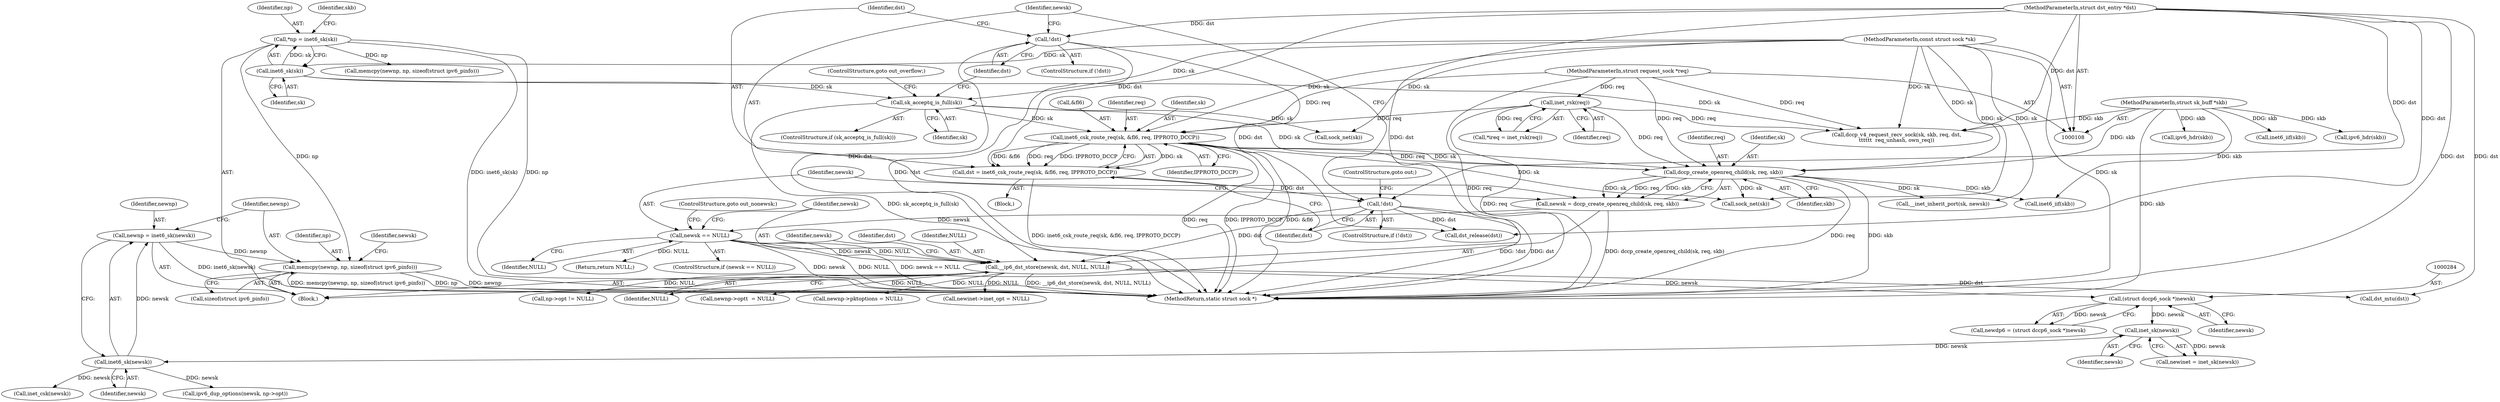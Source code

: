 digraph "0_linux_45f6fad84cc305103b28d73482b344d7f5b76f39_0@pointer" {
"1000302" [label="(Call,memcpy(newnp, np, sizeof(struct ipv6_pinfo)))"];
"1000298" [label="(Call,newnp = inet6_sk(newsk))"];
"1000300" [label="(Call,inet6_sk(newsk))"];
"1000288" [label="(Call,inet_sk(newsk))"];
"1000283" [label="(Call,(struct dccp6_sock *)newsk)"];
"1000262" [label="(Call,__ip6_dst_store(newsk, dst, NULL, NULL))"];
"1000258" [label="(Call,newsk == NULL)"];
"1000251" [label="(Call,newsk = dccp_create_openreq_child(sk, req, skb))"];
"1000253" [label="(Call,dccp_create_openreq_child(sk, req, skb))"];
"1000231" [label="(Call,sk_acceptq_is_full(sk))"];
"1000125" [label="(Call,inet6_sk(sk))"];
"1000109" [label="(MethodParameterIn,const struct sock *sk)"];
"1000241" [label="(Call,inet6_csk_route_req(sk, &fl6, req, IPPROTO_DCCP))"];
"1000119" [label="(Call,inet_rsk(req))"];
"1000111" [label="(MethodParameterIn,struct request_sock *req)"];
"1000110" [label="(MethodParameterIn,struct sk_buff *skb)"];
"1000235" [label="(Call,!dst)"];
"1000112" [label="(MethodParameterIn,struct dst_entry *dst)"];
"1000248" [label="(Call,!dst)"];
"1000239" [label="(Call,dst = inet6_csk_route_req(sk, &fl6, req, IPPROTO_DCCP))"];
"1000123" [label="(Call,*np = inet6_sk(sk))"];
"1000258" [label="(Call,newsk == NULL)"];
"1000251" [label="(Call,newsk = dccp_create_openreq_child(sk, req, skb))"];
"1000140" [label="(Call,dccp_v4_request_recv_sock(sk, skb, req, dst,\n\t\t\t\t\t\t  req_unhash, own_req))"];
"1000260" [label="(Identifier,NULL)"];
"1000249" [label="(Identifier,dst)"];
"1000298" [label="(Call,newnp = inet6_sk(newsk))"];
"1000174" [label="(Call,memcpy(newnp, np, sizeof(struct ipv6_pinfo)))"];
"1000376" [label="(Call,np->opt != NULL)"];
"1000212" [label="(Call,inet6_iif(skb))"];
"1000269" [label="(Identifier,newsk)"];
"1000124" [label="(Identifier,np)"];
"1000263" [label="(Identifier,newsk)"];
"1000266" [label="(Identifier,NULL)"];
"1000250" [label="(ControlStructure,goto out;)"];
"1000356" [label="(Call,newnp->opt\t  = NULL)"];
"1000505" [label="(Return,return NULL;)"];
"1000300" [label="(Call,inet6_sk(newsk))"];
"1000261" [label="(ControlStructure,goto out_nonewsk;)"];
"1000252" [label="(Identifier,newsk)"];
"1000498" [label="(Call,dst_release(dst))"];
"1000125" [label="(Call,inet6_sk(sk))"];
"1000285" [label="(Identifier,newsk)"];
"1000392" [label="(Call,inet_csk(newsk))"];
"1000255" [label="(Identifier,req)"];
"1000231" [label="(Call,sk_acceptq_is_full(sk))"];
"1000507" [label="(MethodReturn,static struct sock *)"];
"1000243" [label="(Call,&fl6)"];
"1000365" [label="(Call,inet6_iif(skb))"];
"1000286" [label="(Call,newinet = inet_sk(newsk))"];
"1000245" [label="(Identifier,req)"];
"1000247" [label="(ControlStructure,if (!dst))"];
"1000502" [label="(Call,sock_net(sk))"];
"1000253" [label="(Call,dccp_create_openreq_child(sk, req, skb))"];
"1000494" [label="(Call,sock_net(sk))"];
"1000219" [label="(Call,ipv6_hdr(skb))"];
"1000111" [label="(MethodParameterIn,struct request_sock *req)"];
"1000264" [label="(Identifier,dst)"];
"1000110" [label="(MethodParameterIn,struct sk_buff *skb)"];
"1000236" [label="(Identifier,dst)"];
"1000117" [label="(Call,*ireq = inet_rsk(req))"];
"1000109" [label="(MethodParameterIn,const struct sock *sk)"];
"1000237" [label="(Block,)"];
"1000265" [label="(Identifier,NULL)"];
"1000112" [label="(MethodParameterIn,struct dst_entry *dst)"];
"1000283" [label="(Call,(struct dccp6_sock *)newsk)"];
"1000230" [label="(ControlStructure,if (sk_acceptq_is_full(sk)))"];
"1000256" [label="(Identifier,skb)"];
"1000289" [label="(Identifier,newsk)"];
"1000351" [label="(Call,newnp->pktoptions = NULL)"];
"1000242" [label="(Identifier,sk)"];
"1000235" [label="(Call,!dst)"];
"1000335" [label="(Call,newinet->inet_opt = NULL)"];
"1000234" [label="(ControlStructure,if (!dst))"];
"1000120" [label="(Identifier,req)"];
"1000232" [label="(Identifier,sk)"];
"1000126" [label="(Identifier,sk)"];
"1000133" [label="(Identifier,skb)"];
"1000262" [label="(Call,__ip6_dst_store(newsk, dst, NULL, NULL))"];
"1000420" [label="(Call,dst_mtu(dst))"];
"1000246" [label="(Identifier,IPPROTO_DCCP)"];
"1000233" [label="(ControlStructure,goto out_overflow;)"];
"1000240" [label="(Identifier,dst)"];
"1000302" [label="(Call,memcpy(newnp, np, sizeof(struct ipv6_pinfo)))"];
"1000305" [label="(Call,sizeof(struct ipv6_pinfo))"];
"1000288" [label="(Call,inet_sk(newsk))"];
"1000119" [label="(Call,inet_rsk(req))"];
"1000304" [label="(Identifier,np)"];
"1000257" [label="(ControlStructure,if (newsk == NULL))"];
"1000303" [label="(Identifier,newnp)"];
"1000372" [label="(Call,ipv6_hdr(skb))"];
"1000299" [label="(Identifier,newnp)"];
"1000259" [label="(Identifier,newsk)"];
"1000254" [label="(Identifier,sk)"];
"1000438" [label="(Call,__inet_inherit_port(sk, newsk))"];
"1000281" [label="(Call,newdp6 = (struct dccp6_sock *)newsk)"];
"1000241" [label="(Call,inet6_csk_route_req(sk, &fl6, req, IPPROTO_DCCP))"];
"1000309" [label="(Identifier,newsk)"];
"1000301" [label="(Identifier,newsk)"];
"1000385" [label="(Call,ipv6_dup_options(newsk, np->opt))"];
"1000239" [label="(Call,dst = inet6_csk_route_req(sk, &fl6, req, IPPROTO_DCCP))"];
"1000123" [label="(Call,*np = inet6_sk(sk))"];
"1000248" [label="(Call,!dst)"];
"1000115" [label="(Block,)"];
"1000302" -> "1000115"  [label="AST: "];
"1000302" -> "1000305"  [label="CFG: "];
"1000303" -> "1000302"  [label="AST: "];
"1000304" -> "1000302"  [label="AST: "];
"1000305" -> "1000302"  [label="AST: "];
"1000309" -> "1000302"  [label="CFG: "];
"1000302" -> "1000507"  [label="DDG: np"];
"1000302" -> "1000507"  [label="DDG: newnp"];
"1000302" -> "1000507"  [label="DDG: memcpy(newnp, np, sizeof(struct ipv6_pinfo))"];
"1000298" -> "1000302"  [label="DDG: newnp"];
"1000123" -> "1000302"  [label="DDG: np"];
"1000298" -> "1000115"  [label="AST: "];
"1000298" -> "1000300"  [label="CFG: "];
"1000299" -> "1000298"  [label="AST: "];
"1000300" -> "1000298"  [label="AST: "];
"1000303" -> "1000298"  [label="CFG: "];
"1000298" -> "1000507"  [label="DDG: inet6_sk(newsk)"];
"1000300" -> "1000298"  [label="DDG: newsk"];
"1000300" -> "1000301"  [label="CFG: "];
"1000301" -> "1000300"  [label="AST: "];
"1000288" -> "1000300"  [label="DDG: newsk"];
"1000300" -> "1000385"  [label="DDG: newsk"];
"1000300" -> "1000392"  [label="DDG: newsk"];
"1000288" -> "1000286"  [label="AST: "];
"1000288" -> "1000289"  [label="CFG: "];
"1000289" -> "1000288"  [label="AST: "];
"1000286" -> "1000288"  [label="CFG: "];
"1000288" -> "1000286"  [label="DDG: newsk"];
"1000283" -> "1000288"  [label="DDG: newsk"];
"1000283" -> "1000281"  [label="AST: "];
"1000283" -> "1000285"  [label="CFG: "];
"1000284" -> "1000283"  [label="AST: "];
"1000285" -> "1000283"  [label="AST: "];
"1000281" -> "1000283"  [label="CFG: "];
"1000283" -> "1000281"  [label="DDG: newsk"];
"1000262" -> "1000283"  [label="DDG: newsk"];
"1000262" -> "1000115"  [label="AST: "];
"1000262" -> "1000266"  [label="CFG: "];
"1000263" -> "1000262"  [label="AST: "];
"1000264" -> "1000262"  [label="AST: "];
"1000265" -> "1000262"  [label="AST: "];
"1000266" -> "1000262"  [label="AST: "];
"1000269" -> "1000262"  [label="CFG: "];
"1000262" -> "1000507"  [label="DDG: __ip6_dst_store(newsk, dst, NULL, NULL)"];
"1000258" -> "1000262"  [label="DDG: newsk"];
"1000258" -> "1000262"  [label="DDG: NULL"];
"1000235" -> "1000262"  [label="DDG: dst"];
"1000248" -> "1000262"  [label="DDG: dst"];
"1000112" -> "1000262"  [label="DDG: dst"];
"1000262" -> "1000335"  [label="DDG: NULL"];
"1000262" -> "1000351"  [label="DDG: NULL"];
"1000262" -> "1000356"  [label="DDG: NULL"];
"1000262" -> "1000376"  [label="DDG: NULL"];
"1000262" -> "1000420"  [label="DDG: dst"];
"1000258" -> "1000257"  [label="AST: "];
"1000258" -> "1000260"  [label="CFG: "];
"1000259" -> "1000258"  [label="AST: "];
"1000260" -> "1000258"  [label="AST: "];
"1000261" -> "1000258"  [label="CFG: "];
"1000263" -> "1000258"  [label="CFG: "];
"1000258" -> "1000507"  [label="DDG: newsk"];
"1000258" -> "1000507"  [label="DDG: NULL"];
"1000258" -> "1000507"  [label="DDG: newsk == NULL"];
"1000251" -> "1000258"  [label="DDG: newsk"];
"1000258" -> "1000505"  [label="DDG: NULL"];
"1000251" -> "1000115"  [label="AST: "];
"1000251" -> "1000253"  [label="CFG: "];
"1000252" -> "1000251"  [label="AST: "];
"1000253" -> "1000251"  [label="AST: "];
"1000259" -> "1000251"  [label="CFG: "];
"1000251" -> "1000507"  [label="DDG: dccp_create_openreq_child(sk, req, skb)"];
"1000253" -> "1000251"  [label="DDG: sk"];
"1000253" -> "1000251"  [label="DDG: req"];
"1000253" -> "1000251"  [label="DDG: skb"];
"1000253" -> "1000256"  [label="CFG: "];
"1000254" -> "1000253"  [label="AST: "];
"1000255" -> "1000253"  [label="AST: "];
"1000256" -> "1000253"  [label="AST: "];
"1000253" -> "1000507"  [label="DDG: req"];
"1000253" -> "1000507"  [label="DDG: skb"];
"1000231" -> "1000253"  [label="DDG: sk"];
"1000241" -> "1000253"  [label="DDG: sk"];
"1000241" -> "1000253"  [label="DDG: req"];
"1000109" -> "1000253"  [label="DDG: sk"];
"1000119" -> "1000253"  [label="DDG: req"];
"1000111" -> "1000253"  [label="DDG: req"];
"1000110" -> "1000253"  [label="DDG: skb"];
"1000253" -> "1000365"  [label="DDG: skb"];
"1000253" -> "1000438"  [label="DDG: sk"];
"1000253" -> "1000502"  [label="DDG: sk"];
"1000231" -> "1000230"  [label="AST: "];
"1000231" -> "1000232"  [label="CFG: "];
"1000232" -> "1000231"  [label="AST: "];
"1000233" -> "1000231"  [label="CFG: "];
"1000236" -> "1000231"  [label="CFG: "];
"1000231" -> "1000507"  [label="DDG: sk_acceptq_is_full(sk)"];
"1000125" -> "1000231"  [label="DDG: sk"];
"1000109" -> "1000231"  [label="DDG: sk"];
"1000231" -> "1000241"  [label="DDG: sk"];
"1000231" -> "1000494"  [label="DDG: sk"];
"1000125" -> "1000123"  [label="AST: "];
"1000125" -> "1000126"  [label="CFG: "];
"1000126" -> "1000125"  [label="AST: "];
"1000123" -> "1000125"  [label="CFG: "];
"1000125" -> "1000123"  [label="DDG: sk"];
"1000109" -> "1000125"  [label="DDG: sk"];
"1000125" -> "1000140"  [label="DDG: sk"];
"1000109" -> "1000108"  [label="AST: "];
"1000109" -> "1000507"  [label="DDG: sk"];
"1000109" -> "1000140"  [label="DDG: sk"];
"1000109" -> "1000241"  [label="DDG: sk"];
"1000109" -> "1000438"  [label="DDG: sk"];
"1000109" -> "1000494"  [label="DDG: sk"];
"1000109" -> "1000502"  [label="DDG: sk"];
"1000241" -> "1000239"  [label="AST: "];
"1000241" -> "1000246"  [label="CFG: "];
"1000242" -> "1000241"  [label="AST: "];
"1000243" -> "1000241"  [label="AST: "];
"1000245" -> "1000241"  [label="AST: "];
"1000246" -> "1000241"  [label="AST: "];
"1000239" -> "1000241"  [label="CFG: "];
"1000241" -> "1000507"  [label="DDG: req"];
"1000241" -> "1000507"  [label="DDG: IPPROTO_DCCP"];
"1000241" -> "1000507"  [label="DDG: &fl6"];
"1000241" -> "1000239"  [label="DDG: sk"];
"1000241" -> "1000239"  [label="DDG: &fl6"];
"1000241" -> "1000239"  [label="DDG: req"];
"1000241" -> "1000239"  [label="DDG: IPPROTO_DCCP"];
"1000119" -> "1000241"  [label="DDG: req"];
"1000111" -> "1000241"  [label="DDG: req"];
"1000241" -> "1000502"  [label="DDG: sk"];
"1000119" -> "1000117"  [label="AST: "];
"1000119" -> "1000120"  [label="CFG: "];
"1000120" -> "1000119"  [label="AST: "];
"1000117" -> "1000119"  [label="CFG: "];
"1000119" -> "1000507"  [label="DDG: req"];
"1000119" -> "1000117"  [label="DDG: req"];
"1000111" -> "1000119"  [label="DDG: req"];
"1000119" -> "1000140"  [label="DDG: req"];
"1000111" -> "1000108"  [label="AST: "];
"1000111" -> "1000507"  [label="DDG: req"];
"1000111" -> "1000140"  [label="DDG: req"];
"1000110" -> "1000108"  [label="AST: "];
"1000110" -> "1000507"  [label="DDG: skb"];
"1000110" -> "1000140"  [label="DDG: skb"];
"1000110" -> "1000212"  [label="DDG: skb"];
"1000110" -> "1000219"  [label="DDG: skb"];
"1000110" -> "1000365"  [label="DDG: skb"];
"1000110" -> "1000372"  [label="DDG: skb"];
"1000235" -> "1000234"  [label="AST: "];
"1000235" -> "1000236"  [label="CFG: "];
"1000236" -> "1000235"  [label="AST: "];
"1000240" -> "1000235"  [label="CFG: "];
"1000252" -> "1000235"  [label="CFG: "];
"1000235" -> "1000507"  [label="DDG: !dst"];
"1000112" -> "1000235"  [label="DDG: dst"];
"1000235" -> "1000498"  [label="DDG: dst"];
"1000112" -> "1000108"  [label="AST: "];
"1000112" -> "1000507"  [label="DDG: dst"];
"1000112" -> "1000140"  [label="DDG: dst"];
"1000112" -> "1000239"  [label="DDG: dst"];
"1000112" -> "1000248"  [label="DDG: dst"];
"1000112" -> "1000420"  [label="DDG: dst"];
"1000112" -> "1000498"  [label="DDG: dst"];
"1000248" -> "1000247"  [label="AST: "];
"1000248" -> "1000249"  [label="CFG: "];
"1000249" -> "1000248"  [label="AST: "];
"1000250" -> "1000248"  [label="CFG: "];
"1000252" -> "1000248"  [label="CFG: "];
"1000248" -> "1000507"  [label="DDG: !dst"];
"1000248" -> "1000507"  [label="DDG: dst"];
"1000239" -> "1000248"  [label="DDG: dst"];
"1000248" -> "1000498"  [label="DDG: dst"];
"1000239" -> "1000237"  [label="AST: "];
"1000240" -> "1000239"  [label="AST: "];
"1000249" -> "1000239"  [label="CFG: "];
"1000239" -> "1000507"  [label="DDG: inet6_csk_route_req(sk, &fl6, req, IPPROTO_DCCP)"];
"1000123" -> "1000115"  [label="AST: "];
"1000124" -> "1000123"  [label="AST: "];
"1000133" -> "1000123"  [label="CFG: "];
"1000123" -> "1000507"  [label="DDG: inet6_sk(sk)"];
"1000123" -> "1000507"  [label="DDG: np"];
"1000123" -> "1000174"  [label="DDG: np"];
}

